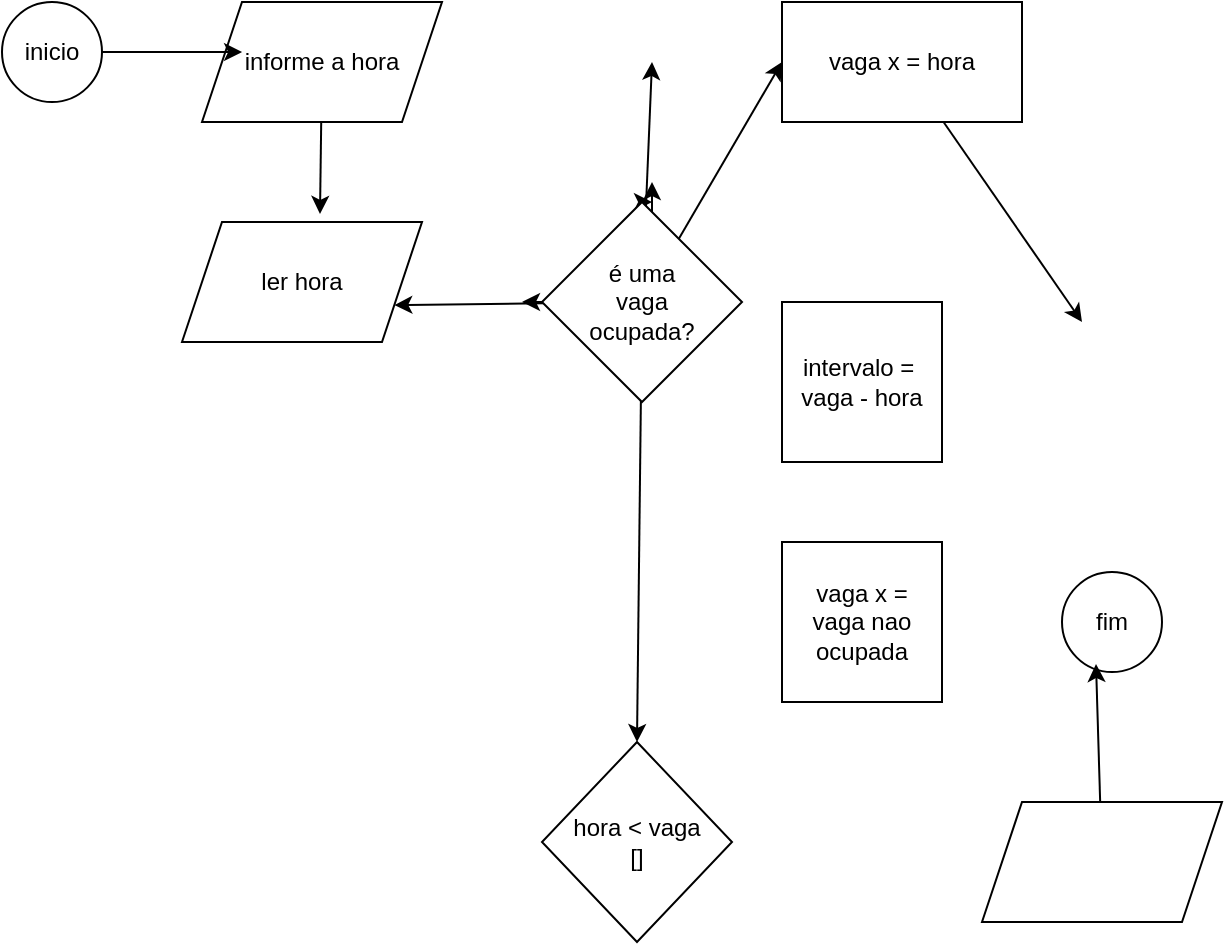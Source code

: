 <mxfile>
    <diagram id="-NyM4tcgpytPfuCc7e51" name="Page-1">
        <mxGraphModel dx="639" dy="701" grid="1" gridSize="10" guides="1" tooltips="1" connect="1" arrows="1" fold="1" page="1" pageScale="1" pageWidth="850" pageHeight="1100" math="0" shadow="0">
            <root>
                <mxCell id="0"/>
                <mxCell id="1" parent="0"/>
                <mxCell id="2" value="inicio" style="ellipse;whiteSpace=wrap;html=1;aspect=fixed;" vertex="1" parent="1">
                    <mxGeometry x="20" y="10" width="50" height="50" as="geometry"/>
                </mxCell>
                <mxCell id="3" value="informe a hora" style="shape=parallelogram;perimeter=parallelogramPerimeter;whiteSpace=wrap;html=1;fixedSize=1;" vertex="1" parent="1">
                    <mxGeometry x="120" y="10" width="120" height="60" as="geometry"/>
                </mxCell>
                <mxCell id="4" value="ler hora" style="shape=parallelogram;perimeter=parallelogramPerimeter;whiteSpace=wrap;html=1;fixedSize=1;" vertex="1" parent="1">
                    <mxGeometry x="110" y="120" width="120" height="60" as="geometry"/>
                </mxCell>
                <mxCell id="6" style="edgeStyle=none;html=1;" edge="1" parent="1">
                    <mxGeometry relative="1" as="geometry">
                        <mxPoint x="345" y="100" as="targetPoint"/>
                        <mxPoint x="345" y="120" as="sourcePoint"/>
                    </mxGeometry>
                </mxCell>
                <mxCell id="7" style="edgeStyle=none;html=1;exitX=0.5;exitY=0;exitDx=0;exitDy=0;" edge="1" parent="1" source="5">
                    <mxGeometry relative="1" as="geometry">
                        <mxPoint x="345" y="110" as="targetPoint"/>
                    </mxGeometry>
                </mxCell>
                <mxCell id="8" style="edgeStyle=none;html=1;exitX=0;exitY=0.5;exitDx=0;exitDy=0;" edge="1" parent="1" source="5">
                    <mxGeometry relative="1" as="geometry">
                        <mxPoint x="280" y="160" as="targetPoint"/>
                    </mxGeometry>
                </mxCell>
                <mxCell id="15" style="edgeStyle=none;html=1;entryX=1;entryY=0.75;entryDx=0;entryDy=0;" edge="1" parent="1" source="5" target="4">
                    <mxGeometry relative="1" as="geometry"/>
                </mxCell>
                <mxCell id="16" style="edgeStyle=none;html=1;entryX=0;entryY=0.5;entryDx=0;entryDy=0;" edge="1" parent="1" source="5" target="9">
                    <mxGeometry relative="1" as="geometry">
                        <mxPoint x="340" y="40" as="targetPoint"/>
                    </mxGeometry>
                </mxCell>
                <mxCell id="20" style="edgeStyle=none;html=1;" edge="1" parent="1" source="5">
                    <mxGeometry relative="1" as="geometry">
                        <mxPoint x="345" y="40" as="targetPoint"/>
                    </mxGeometry>
                </mxCell>
                <mxCell id="27" style="edgeStyle=none;html=1;entryX=0.5;entryY=0;entryDx=0;entryDy=0;" edge="1" parent="1" source="5" target="24">
                    <mxGeometry relative="1" as="geometry"/>
                </mxCell>
                <mxCell id="5" value="é uma&lt;div&gt;vaga&lt;/div&gt;&lt;div&gt;ocupada?&lt;/div&gt;" style="rhombus;whiteSpace=wrap;html=1;" vertex="1" parent="1">
                    <mxGeometry x="290" y="110" width="100" height="100" as="geometry"/>
                </mxCell>
                <mxCell id="19" style="edgeStyle=none;html=1;" edge="1" parent="1" source="9">
                    <mxGeometry relative="1" as="geometry">
                        <mxPoint x="560" y="170" as="targetPoint"/>
                    </mxGeometry>
                </mxCell>
                <mxCell id="9" value="vaga x = hora" style="rounded=0;whiteSpace=wrap;html=1;" vertex="1" parent="1">
                    <mxGeometry x="410" y="10" width="120" height="60" as="geometry"/>
                </mxCell>
                <mxCell id="10" value="fim" style="ellipse;whiteSpace=wrap;html=1;aspect=fixed;" vertex="1" parent="1">
                    <mxGeometry x="550" y="295" width="50" height="50" as="geometry"/>
                </mxCell>
                <mxCell id="11" style="edgeStyle=none;html=1;entryX=0.167;entryY=0.417;entryDx=0;entryDy=0;entryPerimeter=0;" edge="1" parent="1" source="2" target="3">
                    <mxGeometry relative="1" as="geometry"/>
                </mxCell>
                <mxCell id="12" style="edgeStyle=none;html=1;entryX=0.575;entryY=-0.067;entryDx=0;entryDy=0;entryPerimeter=0;" edge="1" parent="1" source="3" target="4">
                    <mxGeometry relative="1" as="geometry"/>
                </mxCell>
                <mxCell id="21" value="intervalo =&amp;nbsp;&lt;div&gt;vaga - hora&lt;/div&gt;" style="whiteSpace=wrap;html=1;aspect=fixed;" vertex="1" parent="1">
                    <mxGeometry x="410" y="160" width="80" height="80" as="geometry"/>
                </mxCell>
                <mxCell id="22" value="vaga x =&lt;div&gt;vaga nao&lt;/div&gt;&lt;div&gt;ocupada&lt;/div&gt;" style="whiteSpace=wrap;html=1;aspect=fixed;" vertex="1" parent="1">
                    <mxGeometry x="410" y="280" width="80" height="80" as="geometry"/>
                </mxCell>
                <mxCell id="24" value="hora &amp;lt; vaga&lt;div&gt;[]&lt;/div&gt;" style="rhombus;whiteSpace=wrap;html=1;" vertex="1" parent="1">
                    <mxGeometry x="290" y="380" width="95" height="100" as="geometry"/>
                </mxCell>
                <mxCell id="26" value="" style="shape=parallelogram;perimeter=parallelogramPerimeter;whiteSpace=wrap;html=1;fixedSize=1;" vertex="1" parent="1">
                    <mxGeometry x="510" y="410" width="120" height="60" as="geometry"/>
                </mxCell>
                <mxCell id="30" style="edgeStyle=none;html=1;entryX=0.34;entryY=0.92;entryDx=0;entryDy=0;entryPerimeter=0;" edge="1" parent="1" source="26" target="10">
                    <mxGeometry relative="1" as="geometry"/>
                </mxCell>
            </root>
        </mxGraphModel>
    </diagram>
</mxfile>